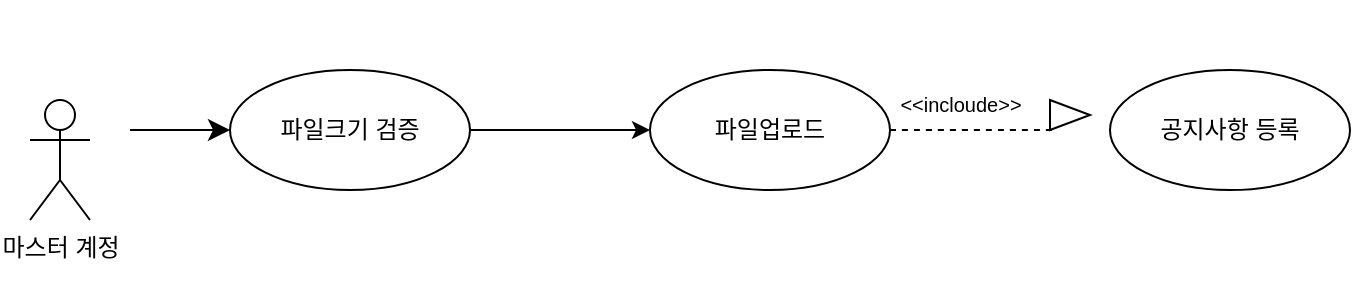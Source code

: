 <mxfile version="26.0.16">
  <diagram name="페이지-1" id="d2Epo85eHv9juxaTYMy1">
    <mxGraphModel dx="720" dy="421" grid="0" gridSize="10" guides="1" tooltips="1" connect="1" arrows="1" fold="1" page="0" pageScale="1" pageWidth="827" pageHeight="1169" math="0" shadow="0">
      <root>
        <mxCell id="0" />
        <mxCell id="1" parent="0" />
        <mxCell id="mg8hBVAunWKH7427BzLp-2" value="파일업로드" style="ellipse;whiteSpace=wrap;html=1;" vertex="1" parent="1">
          <mxGeometry x="340" y="660" width="120" height="60" as="geometry" />
        </mxCell>
        <mxCell id="mg8hBVAunWKH7427BzLp-3" value="공지사항 등록" style="ellipse;whiteSpace=wrap;html=1;" vertex="1" parent="1">
          <mxGeometry x="570" y="660" width="120" height="60" as="geometry" />
        </mxCell>
        <mxCell id="mg8hBVAunWKH7427BzLp-4" style="entryX=0;entryY=0.5;entryDx=0;entryDy=0;" edge="1" parent="1" target="mg8hBVAunWKH7427BzLp-2">
          <mxGeometry relative="1" as="geometry">
            <mxPoint x="250" y="690" as="sourcePoint" />
          </mxGeometry>
        </mxCell>
        <mxCell id="mg8hBVAunWKH7427BzLp-5" value="마스터 계정&lt;div&gt;&lt;br&gt;&lt;/div&gt;" style="shape=umlActor;verticalLabelPosition=bottom;verticalAlign=top;html=1;outlineConnect=0;" vertex="1" parent="1">
          <mxGeometry x="30" y="675" width="30" height="60" as="geometry" />
        </mxCell>
        <mxCell id="mg8hBVAunWKH7427BzLp-6" value="" style="endArrow=none;dashed=1;html=1;rounded=0;fontSize=12;startSize=8;endSize=8;curved=1;exitX=1;exitY=0.5;exitDx=0;exitDy=0;" edge="1" parent="1" source="mg8hBVAunWKH7427BzLp-2">
          <mxGeometry width="50" height="50" relative="1" as="geometry">
            <mxPoint x="454" y="650" as="sourcePoint" />
            <mxPoint x="543" y="690" as="targetPoint" />
          </mxGeometry>
        </mxCell>
        <mxCell id="mg8hBVAunWKH7427BzLp-7" value="&lt;font style=&quot;font-size: 10px; font-weight: normal;&quot;&gt;&amp;lt;&amp;lt;incloude&amp;gt;&amp;gt;&lt;/font&gt;" style="text;strokeColor=none;fillColor=none;html=1;fontSize=24;fontStyle=1;verticalAlign=middle;align=center;" vertex="1" parent="1">
          <mxGeometry x="410" y="625" width="170" height="95" as="geometry" />
        </mxCell>
        <mxCell id="mg8hBVAunWKH7427BzLp-8" value="" style="triangle;whiteSpace=wrap;html=1;" vertex="1" parent="1">
          <mxGeometry x="540" y="675" width="20" height="15" as="geometry" />
        </mxCell>
        <mxCell id="mg8hBVAunWKH7427BzLp-9" value="파일크기 검증" style="ellipse;whiteSpace=wrap;html=1;" vertex="1" parent="1">
          <mxGeometry x="130" y="660" width="120" height="60" as="geometry" />
        </mxCell>
        <mxCell id="mg8hBVAunWKH7427BzLp-10" value="" style="endArrow=classic;html=1;rounded=0;fontSize=12;startSize=8;endSize=8;curved=1;entryX=0;entryY=0.5;entryDx=0;entryDy=0;" edge="1" parent="1" target="mg8hBVAunWKH7427BzLp-9">
          <mxGeometry width="50" height="50" relative="1" as="geometry">
            <mxPoint x="80" y="690" as="sourcePoint" />
            <mxPoint x="170" y="710" as="targetPoint" />
          </mxGeometry>
        </mxCell>
      </root>
    </mxGraphModel>
  </diagram>
</mxfile>
